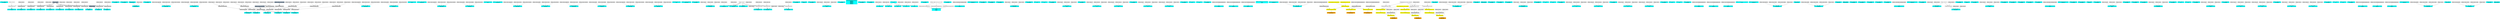 digraph G {
node0 [shape="box" color="cyan" style="filled" label="VFXValue`1 Boolean (True)
_vfx_enabled_a"]
node1 [shape="box" color="cyan" style="filled" label="VFXExpressionCombine Float2
Count_a"]
node2 [shape="box" label="VFXExpressionMax Float"]
node3 [shape="box" label="VFXValue`1 Float (3)"]
node4 [shape="box" color="lightslategray" style="filled" label="VFXValue`1 Float (0)"]
node5 [shape="box" color="cyan" style="filled" label="VFXExpressionCombine Float2
Delay_a"]
node6 [shape="box" color="lightgray" style="filled" label="VFXExpressionMax Float"]
node7 [shape="box" color="lightgray" style="filled" label="VFXValue`1 Float (0)"]
node8 [shape="box" color="cyan" style="filled" label="VFXValue`1 Boolean (True)
_vfx_enabled_a"]
node9 [shape="box" color="cyan" style="filled" label="VFXExpressionCombine Float2
Count_a"]
node10 [shape="box" color="lightgray" style="filled" label="VFXExpressionMax Float"]
node11 [shape="box" color="lightgray" style="filled" label="VFXValue`1 Float (3)"]
node12 [shape="box" color="cyan" style="filled" label="VFXExpressionCombine Float2
Delay_a"]
node13 [shape="box" color="lightgray" style="filled" label="VFXExpressionMax Float"]
node14 [shape="box" color="lightgray" style="filled" label="VFXValue`1 Float (0)"]
node15 [shape="box" color="cyan" style="filled" label="VFXValue`1 Boolean (True)
_vfx_enabled_a"]
node16 [shape="box" color="cyan" style="filled" label="VFXExpressionCombine Float2
Count_a"]
node17 [shape="box" color="lightgray" style="filled" label="VFXExpressionMax Float"]
node18 [shape="box" color="lightgray" style="filled" label="VFXValue`1 Float (3)"]
node19 [shape="box" color="cyan" style="filled" label="VFXExpressionCombine Float2
Delay_a"]
node20 [shape="box" color="lightgray" style="filled" label="VFXExpressionMax Float"]
node21 [shape="box" color="lightgray" style="filled" label="VFXValue`1 Float (0)"]
node22 [shape="box" color="cyan" style="filled" label="VFXValue`1 Float (0.05)
DelayBeforeLoop"]
node23 [shape="box" color="cyan" style="filled" label="VFXExpressionMul Float
DelayBeforeLoop"]
node24 [shape="box" color="lightgray" style="filled" label="VFXValue`1 Float (2)"]
node25 [shape="box" color="cyan" style="filled" label="VFXValue`1 Boolean (True)
_vfx_enabled_a"]
node26 [shape="box" color="cyan" style="filled" label="VFXExpressionCombine Float2
Count_a"]
node27 [shape="box" color="lightgray" style="filled" label="VFXExpressionMax Float"]
node28 [shape="box" color="lightgray" style="filled" label="VFXValue`1 Float (3)"]
node29 [shape="box" color="cyan" style="filled" label="VFXExpressionCombine Float2
Delay_a"]
node30 [shape="box" color="lightgray" style="filled" label="VFXExpressionMax Float"]
node31 [shape="box" color="lightgray" style="filled" label="VFXValue`1 Float (0)"]
node32 [shape="box" color="cyan" style="filled" label="VFXExpressionCombine Float3
bounds_center"]
node33 [shape="box" color="lightgray" style="filled" label="VFXValue`1 Float (-0.008661509)"]
node34 [shape="box" color="lightgray" style="filled" label="VFXValue`1 Float (1.401422)"]
node35 [shape="box" color="lightgray" style="filled" label="VFXValue`1 Float (-0.01848245)"]
node36 [shape="box" color="cyan" style="filled" label="VFXExpressionCombine Float3
bounds_size"]
node37 [shape="box" color="lightgray" style="filled" label="VFXValue`1 Float (3.004998)"]
node38 [shape="box" color="lightgray" style="filled" label="VFXValue`1 Float (3.960069)"]
node39 [shape="box" color="lightgray" style="filled" label="VFXValue`1 Float (3.060745)"]
node40 [shape="box" color="cyan" style="filled" label="VFXExpressionMin Float3
boundsPadding"]
node41 [shape="box" color="lightgray" style="filled" label="VFXExpressionMax Float3"]
node42 [shape="box" color="lightgray" style="filled" label="VFXExpressionCombine Float3"]
node43 [shape="box" color="lightgray" style="filled" label="VFXValue`1 Float (0.5)"]
node44 [shape="box" color="lightgray" style="filled" label="VFXValue`1 Float (0.5)"]
node45 [shape="box" color="lightgray" style="filled" label="VFXValue`1 Float (0.5)"]
node46 [shape="box" color="lightgray" style="filled" label="VFXExpressionCombine Float3"]
node47 [shape="box" color="lightslategray" style="filled" label="VFXValue`1 Float (-1.701412E+38)"]
node48 [shape="box" color="lightgray" style="filled" label="VFXExpressionCombine Float3"]
node49 [shape="box" color="lightslategray" style="filled" label="VFXValue`1 Float (1.701412E+38)"]
node50 [shape="box" color="cyan" style="filled" label="VFXExpressionCombine Float3
bounds_center"]
node51 [shape="box" color="lightgray" style="filled" label="VFXValue`1 Float (-0.008661509)"]
node52 [shape="box" color="lightgray" style="filled" label="VFXValue`1 Float (1.401422)"]
node53 [shape="box" color="lightgray" style="filled" label="VFXValue`1 Float (-0.01848245)"]
node54 [shape="box" color="cyan" style="filled" label="VFXExpressionCombine Float3
bounds_size"]
node55 [shape="box" color="lightgray" style="filled" label="VFXValue`1 Float (3.004998)"]
node56 [shape="box" color="lightgray" style="filled" label="VFXValue`1 Float (3.960069)"]
node57 [shape="box" color="lightgray" style="filled" label="VFXValue`1 Float (3.060745)"]
node58 [shape="box" color="cyan" style="filled" label="VFXExpressionMin Float3
boundsPadding"]
node59 [shape="box" color="lightgray" style="filled" label="VFXExpressionMax Float3"]
node60 [shape="box" color="lightgray" style="filled" label="VFXExpressionCombine Float3"]
node61 [shape="box" color="lightgray" style="filled" label="VFXValue`1 Float (0.5)"]
node62 [shape="box" color="lightgray" style="filled" label="VFXValue`1 Float (0.5)"]
node63 [shape="box" color="lightgray" style="filled" label="VFXValue`1 Float (0.5)"]
node64 [shape="box" color="cyan" style="filled" label="VFXMeshValue Mesh (45420)
mesh"]
node65 [shape="box" color="cyan" style="filled" label="VFXValue`1 Uint32 (4294967295)
subMeshMask"]
node66 [shape="box" color="cyan" style="filled" label="VFXExpressionCombine Float3
bounds_center"]
node67 [shape="box" color="lightgray" style="filled" label="VFXValue`1 Float (-0.008661509)"]
node68 [shape="box" color="lightgray" style="filled" label="VFXValue`1 Float (1.401422)"]
node69 [shape="box" color="lightgray" style="filled" label="VFXValue`1 Float (-0.01848245)"]
node70 [shape="box" color="cyan" style="filled" label="VFXExpressionCombine Float3
bounds_size"]
node71 [shape="box" color="lightgray" style="filled" label="VFXValue`1 Float (3.004998)"]
node72 [shape="box" color="lightgray" style="filled" label="VFXValue`1 Float (3.960069)"]
node73 [shape="box" color="lightgray" style="filled" label="VFXValue`1 Float (3.060745)"]
node74 [shape="box" color="cyan" style="filled" label="VFXExpressionMin Float3
boundsPadding"]
node75 [shape="box" color="lightgray" style="filled" label="VFXExpressionMax Float3"]
node76 [shape="box" color="lightgray" style="filled" label="VFXExpressionCombine Float3"]
node77 [shape="box" color="lightgray" style="filled" label="VFXValue`1 Float (0.5)"]
node78 [shape="box" color="lightgray" style="filled" label="VFXValue`1 Float (0.5)"]
node79 [shape="box" color="lightgray" style="filled" label="VFXValue`1 Float (0.5)"]
node80 [shape="box" color="cyan" style="filled" label="VFXMeshValue Mesh (52542)
mesh"]
node81 [shape="box" color="cyan" style="filled" label="VFXValue`1 Uint32 (4294967295)
subMeshMask"]
node82 [shape="box" color="cyan" style="filled" label="VFXExpressionCombine Float3
bounds_center"]
node83 [shape="box" color="lightgray" style="filled" label="VFXValue`1 Float (-0.008661509)"]
node84 [shape="box" color="lightgray" style="filled" label="VFXValue`1 Float (0.457019)"]
node85 [shape="box" color="lightgray" style="filled" label="VFXValue`1 Float (-0.01848245)"]
node86 [shape="box" color="cyan" style="filled" label="VFXExpressionCombine Float3
bounds_size"]
node87 [shape="box" color="lightgray" style="filled" label="VFXValue`1 Float (3.004998)"]
node88 [shape="box" color="lightgray" style="filled" label="VFXValue`1 Float (2.071264)"]
node89 [shape="box" color="lightgray" style="filled" label="VFXValue`1 Float (3.060745)"]
node90 [shape="box" color="cyan" style="filled" label="VFXExpressionMin Float3
boundsPadding"]
node91 [shape="box" color="lightgray" style="filled" label="VFXExpressionMax Float3"]
node92 [shape="box" color="lightgray" style="filled" label="VFXExpressionCombine Float3"]
node93 [shape="box" color="lightgray" style="filled" label="VFXValue`1 Float (0.5)"]
node94 [shape="box" color="lightgray" style="filled" label="VFXValue`1 Float (0.5)"]
node95 [shape="box" color="lightgray" style="filled" label="VFXValue`1 Float (0.5)"]
node96 [shape="box" color="cyan" style="filled" label="VFXExpressionCombine Float3
bounds_center"]
node97 [shape="box" color="lightgray" style="filled" label="VFXValue`1 Float (-0.008661509)"]
node98 [shape="box" color="lightgray" style="filled" label="VFXValue`1 Float (1.401422)"]
node99 [shape="box" color="lightgray" style="filled" label="VFXValue`1 Float (-0.01848245)"]
node100 [shape="box" color="cyan" style="filled" label="VFXExpressionCombine Float3
bounds_size"]
node101 [shape="box" color="lightgray" style="filled" label="VFXValue`1 Float (3.004998)"]
node102 [shape="box" color="lightgray" style="filled" label="VFXValue`1 Float (3.960069)"]
node103 [shape="box" color="lightgray" style="filled" label="VFXValue`1 Float (3.060745)"]
node104 [shape="box" color="cyan" style="filled" label="VFXExpressionMin Float3
boundsPadding"]
node105 [shape="box" color="lightgray" style="filled" label="VFXExpressionMax Float3"]
node106 [shape="box" color="lightgray" style="filled" label="VFXExpressionCombine Float3"]
node107 [shape="box" color="lightgray" style="filled" label="VFXValue`1 Float (0.5)"]
node108 [shape="box" color="lightgray" style="filled" label="VFXValue`1 Float (0.5)"]
node109 [shape="box" color="lightgray" style="filled" label="VFXValue`1 Float (0.5)"]
node110 [shape="box" color="cyan" style="filled" label="VFXExpressionCombine Float3
bounds_center"]
node111 [shape="box" color="lightgray" style="filled" label="VFXValue`1 Float (-0.008661509)"]
node112 [shape="box" color="lightgray" style="filled" label="VFXValue`1 Float (1.401422)"]
node113 [shape="box" color="lightgray" style="filled" label="VFXValue`1 Float (-0.01848245)"]
node114 [shape="box" color="cyan" style="filled" label="VFXExpressionCombine Float3
bounds_size"]
node115 [shape="box" color="lightgray" style="filled" label="VFXValue`1 Float (3.004998)"]
node116 [shape="box" color="lightgray" style="filled" label="VFXValue`1 Float (3.960069)"]
node117 [shape="box" color="lightgray" style="filled" label="VFXValue`1 Float (3.060745)"]
node118 [shape="box" color="cyan" style="filled" label="VFXExpressionMin Float3
boundsPadding"]
node119 [shape="box" color="lightgray" style="filled" label="VFXExpressionMax Float3"]
node120 [shape="box" color="lightgray" style="filled" label="VFXExpressionCombine Float3"]
node121 [shape="box" color="lightgray" style="filled" label="VFXValue`1 Float (0.5)"]
node122 [shape="box" color="lightgray" style="filled" label="VFXValue`1 Float (0.5)"]
node123 [shape="box" color="lightgray" style="filled" label="VFXValue`1 Float (0.5)"]
node124 [shape="box" color="cyan" style="filled" label="VFXMeshValue Mesh (45420)
mesh"]
node125 [shape="box" color="cyan" style="filled" label="VFXValue`1 Uint32 (4294967295)
subMeshMask"]
node126 [shape="box" color="cyan" style="filled" label="VFXValue`1 Boolean (True)
_vfx_enabled_a"]
node127 [shape="box" color="cyan" style="filled" label="VFXExpressionCombine Float3
Box_center_a"]
node128 [shape="box" color="lightgray" style="filled" label="VFXValue`1 Float (0)"]
node129 [shape="box" color="lightgray" style="filled" label="VFXValue`1 Float (0)"]
node130 [shape="box" color="lightgray" style="filled" label="VFXValue`1 Float (0)"]
node131 [shape="box" color="cyan" style="filled" label="VFXExpressionCombine Float3
Box_size_a"]
node132 [shape="box" label="VFXValue`1 Float (1)"]
node133 [shape="box" color="lightgray" style="filled" label="VFXValue`1 Float (0)"]
node134 [shape="box" color="cyan" style="filled" label="VFXValue`1 Boolean (True)
_vfx_enabled_b"]
node135 [shape="box" color="cyan" style="filled" label="VFXValue`1 Float (3)
Lifetime_b"]
node136 [shape="box" color="cyan" style="filled" label="VFXValue`1 Boolean (True)
_vfx_enabled_c"]
node137 [shape="box" color="cyan" style="filled" label="VFXExpressionCombine Float3
Angle_c"]
node138 [shape="box" color="lightgray" style="filled" label="VFXValue`1 Float (90)"]
node139 [shape="box" color="lightgray" style="filled" label="VFXValue`1 Float (0)"]
node140 [shape="box" color="lightgray" style="filled" label="VFXValue`1 Float (0)"]
node141 [shape="box" color="cyan" style="filled" label="VFXValue`1 Boolean (True)
_vfx_enabled_a"]
node142 [shape="box" color="cyan" style="filled" label="VFXBuiltInExpression Float (DeltaTime)
deltaTime_a
deltaTime_a
deltaTime_a
deltaTime_a
deltaTime_a
deltaTime_a"]
node143 [shape="box" color="cyan" style="filled" label="VFXValue`1 Boolean (True)
_vfx_enabled_b"]
node144 [shape="box" color="cyan" style="filled" label="VFXValue`1 Boolean (True)
_vfx_enabled_a"]
node145 [shape="box" color="cyan" style="filled" label="VFXValue`1 Float (2.5)
A_a"]
node146 [shape="box" color="cyan" style="filled" label="VFXExpressionMul Float
B_a"]
node147 [shape="box" color="lightgray" style="filled" label="VFXValue`1 Float (1.5)"]
node148 [shape="box" color="cyan" style="filled" label="VFXValue`1 Boolean (True)
_vfx_enabled_b"]
node149 [shape="box" color="cyan" style="filled" label="VFXExpressionCombine Float3
Color_b
Color_b
Color_b"]
node150 [shape="box" label="VFXExpressionExtractComponent Float"]
node151 [shape="box" label="VFXValue`1 Float4 ((1.49, 2.15, 2.73, 1.00))"]
node152 [shape="box" label="VFXExpressionExtractComponent Float"]
node153 [shape="box" label="VFXExpressionExtractComponent Float"]
node154 [shape="box" color="cyan" style="filled" label="VFXValue`1 Boolean (True)
_vfx_enabled_c"]
node155 [shape="box" color="cyan" style="filled" label="VFXExpressionBakeGradient Float3
Color_c"]
node156 [shape="box" color="lightgray" style="filled" label="VFXValue`1 ColorGradient (UnityEngine.Gradient)"]
node157 [shape="box" color="cyan" style="filled" label="VFXTexture2DValue Texture2D (1024)
mainTexture"]
node158 [shape="box" color="cyan" style="filled" label="VFXValue`1 Boolean (True)
_vfx_enabled_a"]
node159 [shape="box" color="cyan" style="filled" label="VFXValue`1 Boolean (True)
_vfx_enabled_b"]
node160 [shape="box" color="cyan" style="filled" label="VFXValue`1 Boolean (True)
_vfx_enabled_a"]
node161 [shape="box" color="cyan" style="filled" label="VFXExpressionCombine Float3
Box_center_a"]
node162 [shape="box" color="lightgray" style="filled" label="VFXValue`1 Float (0)"]
node163 [shape="box" color="lightgray" style="filled" label="VFXValue`1 Float (0)"]
node164 [shape="box" color="lightgray" style="filled" label="VFXValue`1 Float (0)"]
node165 [shape="box" color="cyan" style="filled" label="VFXExpressionCombine Float3
Box_size_a"]
node166 [shape="box" color="lightgray" style="filled" label="VFXValue`1 Float (0)"]
node167 [shape="box" color="cyan" style="filled" label="VFXValue`1 Boolean (True)
_vfx_enabled_b"]
node168 [shape="box" color="cyan" style="filled" label="VFXValue`1 Float (1.6)
A_b"]
node169 [shape="box" color="cyan" style="filled" label="VFXValue`1 Float (1.8)
B_b"]
node170 [shape="box" color="cyan" style="filled" label="VFXValue`1 Boolean (True)
_vfx_enabled_c"]
node171 [shape="box" color="cyan" style="filled" label="VFXExpressionCombine Float3
Pivot_c"]
node172 [shape="box" color="lightgray" style="filled" label="VFXValue`1 Float (0)"]
node173 [shape="box" color="lightgray" style="filled" label="VFXValue`1 Float (0)"]
node174 [shape="box" color="lightgray" style="filled" label="VFXValue`1 Float (-1)"]
node175 [shape="box" color="cyan" style="filled" label="VFXValue`1 Boolean (True)
_vfx_enabled_d"]
node176 [shape="box" color="cyan" style="filled" label="VFXExpressionCombine Float3
A_d"]
node177 [shape="box" color="lightgray" style="filled" label="VFXValue`1 Float (-70)"]
node178 [shape="box" color="lightgray" style="filled" label="VFXValue`1 Float (20)"]
node179 [shape="box" color="lightgray" style="filled" label="VFXValue`1 Float (0)"]
node180 [shape="box" color="cyan" style="filled" label="VFXExpressionCombine Float3
B_d"]
node181 [shape="box" color="lightgray" style="filled" label="VFXValue`1 Float (-90)"]
node182 [shape="box" color="lightgray" style="filled" label="VFXValue`1 Float (-20)"]
node183 [shape="box" color="lightgray" style="filled" label="VFXValue`1 Float (0)"]
node184 [shape="box" color="cyan" style="filled" label="VFXValue`1 Boolean (True)
_vfx_enabled_a"]
node185 [shape="box" color="cyan" style="filled" label="VFXExpressionCombine Float3
A_a"]
node186 [shape="box" color="lightgray" style="filled" label="VFXValue`1 Float (1)"]
node187 [shape="box" color="lightgray" style="filled" label="VFXValue`1 Float (1)"]
node188 [shape="box" color="lightgray" style="filled" label="VFXValue`1 Float (1)"]
node189 [shape="box" color="cyan" style="filled" label="VFXExpressionCombine Float3
B_a"]
node190 [shape="box" color="lightgray" style="filled" label="VFXValue`1 Float (0.8)"]
node191 [shape="box" color="lightgray" style="filled" label="VFXValue`1 Float (0.8)"]
node192 [shape="box" color="lightgray" style="filled" label="VFXValue`1 Float (1)"]
node193 [shape="box" color="cyan" style="filled" label="VFXValue`1 Boolean (True)
_vfx_enabled_b"]
node194 [shape="box" color="cyan" style="filled" label="VFXValue`1 Float (0.1)
A_b"]
node195 [shape="box" color="cyan" style="filled" label="VFXValue`1 Float (0.3)
B_b"]
node196 [shape="box" color="cyan" style="filled" label="VFXValue`1 Boolean (True)
_vfx_enabled_c"]
node197 [shape="box" color="cyan" style="filled" label="VFXExpressionBakeCurve Float4
Scale_x_c"]
node198 [shape="box" color="lightgray" style="filled" label="VFXValue`1 Curve (UnityEngine.AnimationCurve)"]
node199 [shape="box" color="cyan" style="filled" label="VFXExpressionBakeCurve Float4
Scale_y_c"]
node200 [shape="box" color="lightgray" style="filled" label="VFXValue`1 Curve (UnityEngine.AnimationCurve)"]
node201 [shape="box" color="cyan" style="filled" label="VFXExpressionBakeCurve Float4
Scale_z_c"]
node202 [shape="box" color="lightgray" style="filled" label="VFXValue`1 Curve (UnityEngine.AnimationCurve)"]
node203 [shape="box" color="cyan" style="filled" label="VFXValue`1 Float4 ((0.51, 1.33, 2.04, 0.00))
_Color
_Color"]
node204 [shape="box" color="cyan" style="filled" label="VFXTexture2DValue Texture2D (0)
_maintexture"]
node205 [shape="box" color="cyan" style="filled" label="VFXExpressionCombine Float4
_DissolveColor"]
node206 [shape="box" color="lightgray" style="filled" label="VFXValue`1 Float (0.6504503)"]
node207 [shape="box" color="lightgray" style="filled" label="VFXValue`1 Float (1.260901)"]
node208 [shape="box" color="lightgray" style="filled" label="VFXValue`1 Float (2.242932)"]
node209 [shape="box" color="lightgray" style="filled" label="VFXValue`1 Float (1)"]
node210 [shape="box" color="orange" style="filled" label="VFXExpressionSaturate Float
_DissolveAmount"]
node211 [shape="box" color="yellow" style="filled" label="VFXExpressionSampleCurve Float"]
node212 [shape="box" color="lightgray" style="filled" label="VFXExpressionBakeCurve Float4"]
node213 [shape="box" color="lightgray" style="filled" label="VFXValue`1 Curve (UnityEngine.AnimationCurve)"]
node214 [shape="box" color="yellow" style="filled" label="VFXExpressionDivide Float"]
node215 [shape="box" color="yellow" style="filled" label="VFXAttributeExpression Float (age)"]
node216 [shape="box" color="yellow" style="filled" label="VFXAttributeExpression Float (lifetime)"]
node217 [shape="box" color="orange" style="filled" label="VFXExpressionAdd Float
_DissolveScale"]
node218 [shape="box" color="lightgray" style="filled" label="VFXValue`1 Float (8)"]
node219 [shape="box" color="yellow" style="filled" label="VFXExpressionMul Float"]
node220 [shape="box" color="yellow" style="filled" label="VFXExpressionFixedRandom Float"]
node221 [shape="box" color="yellow" style="filled" label="VFXExpressionBitwiseXor Uint32"]
node222 [shape="box" color="yellow" style="filled" label="VFXAttributeExpression Uint32 (particleId)"]
node223 [shape="box" label="VFXExpressionBitwiseXor Uint32"]
node224 [shape="box" color="lightgray" style="filled" label="VFXValue`1 Uint32 (0)"]
node225 [shape="box" label="VFXBuiltInExpression Uint32 (SystemSeed)"]
node226 [shape="box" color="lightgray" style="filled" label="VFXExpressionSubtract Float"]
node227 [shape="box" color="lightgray" style="filled" label="VFXValue`1 Float (12)"]
node228 [shape="box" color="cyan" style="filled" label="VFXValue`1 Float (0.5)
_DissolveWidth"]
node229 [shape="box" color="cyan" style="filled" label="VFXExpressionMin Float
_AlphaClip"]
node230 [shape="box" color="lightgray" style="filled" label="VFXExpressionMax Float"]
node231 [shape="box" color="lightgray" style="filled" label="VFXValue`1 Float (0.1)"]
node232 [shape="box" color="lightslategray" style="filled" label="VFXValue`1 Float (1)"]
node233 [shape="box" color="cyan" style="filled" label="VFXExpressionCombine Float4
_FresnelColor"]
node234 [shape="box" color="lightgray" style="filled" label="VFXValue`1 Float (0.5584158)"]
node235 [shape="box" color="lightgray" style="filled" label="VFXValue`1 Float (1.306207)"]
node236 [shape="box" color="lightgray" style="filled" label="VFXValue`1 Float (2.427894)"]
node237 [shape="box" color="lightgray" style="filled" label="VFXValue`1 Float (1)"]
node238 [shape="box" color="cyan" style="filled" label="VFXValue`1 Float (-0.6)
_FresnelPower"]
node239 [shape="box" color="cyan" style="filled" label="VFXValue`1 Float (2)
_FresnelMaskPower"]
node240 [shape="box" color="cyan" style="filled" label="VFXValue`1 Boolean (True)
_vfx_enabled_a"]
node241 [shape="box" color="cyan" style="filled" label="VFXValue`1 Boolean (True)
_vfx_enabled_b"]
node242 [shape="box" color="cyan" style="filled" label="VFXValue`1 Boolean (True)
_vfx_enabled_a"]
node243 [shape="box" color="cyan" style="filled" label="VFXExpressionCombine Float3
Box_center_a"]
node244 [shape="box" color="lightgray" style="filled" label="VFXValue`1 Float (0)"]
node245 [shape="box" color="lightgray" style="filled" label="VFXValue`1 Float (0)"]
node246 [shape="box" color="lightgray" style="filled" label="VFXValue`1 Float (0)"]
node247 [shape="box" color="cyan" style="filled" label="VFXExpressionCombine Float3
Box_size_a"]
node248 [shape="box" label="VFXExpressionMul Float"]
node249 [shape="box" color="lightgray" style="filled" label="VFXValue`1 Float (1.2)"]
node250 [shape="box" color="lightgray" style="filled" label="VFXValue`1 Float (0)"]
node251 [shape="box" color="cyan" style="filled" label="VFXValue`1 Boolean (True)
_vfx_enabled_b"]
node252 [shape="box" color="cyan" style="filled" label="VFXValue`1 Float (2.3)
A_b"]
node253 [shape="box" color="cyan" style="filled" label="VFXValue`1 Float (2.5)
B_b"]
node254 [shape="box" color="cyan" style="filled" label="VFXValue`1 Boolean (True)
_vfx_enabled_c"]
node255 [shape="box" color="cyan" style="filled" label="VFXExpressionCombine Float3
A_c"]
node256 [shape="box" color="lightgray" style="filled" label="VFXValue`1 Float (-90)"]
node257 [shape="box" color="lightgray" style="filled" label="VFXValue`1 Float (360)"]
node258 [shape="box" color="lightgray" style="filled" label="VFXValue`1 Float (0)"]
node259 [shape="box" color="cyan" style="filled" label="VFXExpressionCombine Float3
B_c"]
node260 [shape="box" color="lightgray" style="filled" label="VFXValue`1 Float (-90)"]
node261 [shape="box" color="lightgray" style="filled" label="VFXValue`1 Float (-360)"]
node262 [shape="box" color="lightgray" style="filled" label="VFXValue`1 Float (0)"]
node263 [shape="box" color="cyan" style="filled" label="VFXValue`1 Boolean (True)
_vfx_enabled_a"]
node264 [shape="box" color="cyan" style="filled" label="VFXExpressionCombine Float3
A_a"]
node265 [shape="box" color="lightgray" style="filled" label="VFXValue`1 Float (1)"]
node266 [shape="box" color="lightgray" style="filled" label="VFXValue`1 Float (1)"]
node267 [shape="box" color="lightgray" style="filled" label="VFXValue`1 Float (1)"]
node268 [shape="box" color="cyan" style="filled" label="VFXExpressionCombine Float3
B_a"]
node269 [shape="box" color="lightgray" style="filled" label="VFXValue`1 Float (0.8)"]
node270 [shape="box" color="lightgray" style="filled" label="VFXValue`1 Float (0.8)"]
node271 [shape="box" color="lightgray" style="filled" label="VFXValue`1 Float (1)"]
node272 [shape="box" color="cyan" style="filled" label="VFXValue`1 Boolean (True)
_vfx_enabled_b"]
node273 [shape="box" color="cyan" style="filled" label="VFXValue`1 Float (0.1)
A_b"]
node274 [shape="box" color="cyan" style="filled" label="VFXValue`1 Float (0.3)
B_b"]
node275 [shape="box" color="cyan" style="filled" label="VFXValue`1 Boolean (True)
_vfx_enabled_c"]
node276 [shape="box" color="cyan" style="filled" label="VFXExpressionBakeCurve Float4
Scale_x_c"]
node277 [shape="box" color="lightgray" style="filled" label="VFXValue`1 Curve (UnityEngine.AnimationCurve)"]
node278 [shape="box" color="cyan" style="filled" label="VFXExpressionBakeCurve Float4
Scale_y_c"]
node279 [shape="box" color="lightgray" style="filled" label="VFXValue`1 Curve (UnityEngine.AnimationCurve)"]
node280 [shape="box" color="cyan" style="filled" label="VFXExpressionBakeCurve Float4
Scale_z_c"]
node281 [shape="box" color="lightgray" style="filled" label="VFXValue`1 Curve (UnityEngine.AnimationCurve)"]
node282 [shape="box" color="cyan" style="filled" label="VFXValue`1 Float4 ((0.87, 1.21, 1.33, 1.00))
_Color"]
node283 [shape="box" color="cyan" style="filled" label="VFXTexture2DValue Texture2D (0)
_maintexture"]
node284 [shape="box" color="cyan" style="filled" label="VFXExpressionCombine Float4
_DissolveColor"]
node285 [shape="box" color="lightgray" style="filled" label="VFXValue`1 Float (0.9821929)"]
node286 [shape="box" color="lightgray" style="filled" label="VFXValue`1 Float (1.526613)"]
node287 [shape="box" color="lightgray" style="filled" label="VFXValue`1 Float (2.395592)"]
node288 [shape="box" color="lightgray" style="filled" label="VFXValue`1 Float (1)"]
node289 [shape="box" color="orange" style="filled" label="VFXExpressionSaturate Float
_DissolveAmount"]
node290 [shape="box" color="yellow" style="filled" label="VFXExpressionSampleCurve Float"]
node291 [shape="box" color="lightgray" style="filled" label="VFXExpressionBakeCurve Float4"]
node292 [shape="box" color="lightgray" style="filled" label="VFXValue`1 Curve (UnityEngine.AnimationCurve)"]
node293 [shape="box" color="orange" style="filled" label="VFXExpressionAdd Float
_DissolveScale"]
node294 [shape="box" color="lightgray" style="filled" label="VFXValue`1 Float (8)"]
node295 [shape="box" color="yellow" style="filled" label="VFXExpressionMul Float"]
node296 [shape="box" color="yellow" style="filled" label="VFXExpressionFixedRandom Float"]
node297 [shape="box" color="yellow" style="filled" label="VFXExpressionBitwiseXor Uint32"]
node298 [shape="box" label="VFXExpressionBitwiseXor Uint32"]
node299 [shape="box" color="lightgray" style="filled" label="VFXValue`1 Uint32 (0)"]
node300 [shape="box" color="lightgray" style="filled" label="VFXExpressionSubtract Float"]
node301 [shape="box" color="lightgray" style="filled" label="VFXValue`1 Float (12)"]
node302 [shape="box" color="cyan" style="filled" label="VFXValue`1 Float (0.5)
_DissolveWidth"]
node303 [shape="box" color="cyan" style="filled" label="VFXExpressionMin Float
_AlphaClip"]
node304 [shape="box" color="lightgray" style="filled" label="VFXExpressionMax Float"]
node305 [shape="box" color="lightgray" style="filled" label="VFXValue`1 Float (0.1)"]
node306 [shape="box" color="cyan" style="filled" label="VFXExpressionCombine Float4
_FresnelColor"]
node307 [shape="box" color="lightgray" style="filled" label="VFXValue`1 Float (1.355566)"]
node308 [shape="box" color="lightgray" style="filled" label="VFXValue`1 Float (2.028476)"]
node309 [shape="box" color="lightgray" style="filled" label="VFXValue`1 Float (2.657972)"]
node310 [shape="box" color="lightgray" style="filled" label="VFXValue`1 Float (1)"]
node311 [shape="box" color="cyan" style="filled" label="VFXValue`1 Float (-0.6)
_FresnelPower"]
node312 [shape="box" color="cyan" style="filled" label="VFXValue`1 Float (0)
_FresnelMaskPower"]
node313 [shape="box" color="cyan" style="filled" label="VFXValue`1 Boolean (True)
_vfx_enabled_a"]
node314 [shape="box" color="cyan" style="filled" label="VFXValue`1 Boolean (True)
_vfx_enabled_b"]
node315 [shape="box" color="cyan" style="filled" label="VFXValue`1 Boolean (True)
_vfx_enabled_a"]
node316 [shape="box" color="cyan" style="filled" label="VFXExpressionMul Float
A_a"]
node317 [shape="box" color="lightgray" style="filled" label="VFXValue`1 Float (1.33)"]
node318 [shape="box" color="cyan" style="filled" label="VFXExpressionMul Float
B_a"]
node319 [shape="box" color="lightgray" style="filled" label="VFXValue`1 Float (2)"]
node320 [shape="box" color="cyan" style="filled" label="VFXValue`1 Boolean (True)
_vfx_enabled_b"]
node321 [shape="box" color="cyan" style="filled" label="VFXValue`1 Boolean (True)
_vfx_enabled_c"]
node322 [shape="box" color="cyan" style="filled" label="VFXExpressionBakeGradient Float3
Color_c"]
node323 [shape="box" color="lightgray" style="filled" label="VFXValue`1 ColorGradient (UnityEngine.Gradient)"]
node324 [shape="box" color="cyan" style="filled" label="VFXTexture2DValue Texture2D (1024)
mainTexture"]
node325 [shape="box" color="cyan" style="filled" label="VFXValue`1 Boolean (True)
_vfx_enabled_a"]
node326 [shape="box" color="cyan" style="filled" label="VFXExpressionCombine Float3
Box_center_a"]
node327 [shape="box" color="lightgray" style="filled" label="VFXValue`1 Float (0)"]
node328 [shape="box" color="lightgray" style="filled" label="VFXValue`1 Float (0)"]
node329 [shape="box" label="VFXValue`1 Float (1.5)"]
node330 [shape="box" color="cyan" style="filled" label="VFXExpressionCombine Float3
Box_size_a"]
node331 [shape="box" label="VFXExpressionMul Float"]
node332 [shape="box" color="lightgray" style="filled" label="VFXValue`1 Float (1.66)"]
node333 [shape="box" color="lightgray" style="filled" label="VFXValue`1 Float (0)"]
node334 [shape="box" color="cyan" style="filled" label="VFXValue`1 Boolean (True)
_vfx_enabled_b"]
node335 [shape="box" color="cyan" style="filled" label="VFXValue`1 Float (3)
Lifetime_b"]
node336 [shape="box" color="cyan" style="filled" label="VFXValue`1 Boolean (True)
_vfx_enabled_c"]
node337 [shape="box" color="cyan" style="filled" label="VFXExpressionCombine Float3
Angle_c"]
node338 [shape="box" color="lightgray" style="filled" label="VFXValue`1 Float (90)"]
node339 [shape="box" color="lightgray" style="filled" label="VFXValue`1 Float (0)"]
node340 [shape="box" color="lightgray" style="filled" label="VFXValue`1 Float (0)"]
node341 [shape="box" color="cyan" style="filled" label="VFXValue`1 Boolean (True)
_vfx_enabled_a"]
node342 [shape="box" color="cyan" style="filled" label="VFXValue`1 Boolean (True)
_vfx_enabled_b"]
node343 [shape="box" color="cyan" style="filled" label="VFXValue`1 Boolean (True)
_vfx_enabled_a"]
node344 [shape="box" color="cyan" style="filled" label="VFXExpressionMul Float
A_a"]
node345 [shape="box" color="lightgray" style="filled" label="VFXValue`1 Float (1.4)"]
node346 [shape="box" color="cyan" style="filled" label="VFXExpressionMul Float
B_a"]
node347 [shape="box" color="lightgray" style="filled" label="VFXValue`1 Float (2.2)"]
node348 [shape="box" color="cyan" style="filled" label="VFXValue`1 Boolean (True)
_vfx_enabled_b"]
node349 [shape="box" color="cyan" style="filled" label="VFXValue`1 Boolean (True)
_vfx_enabled_c"]
node350 [shape="box" color="cyan" style="filled" label="VFXExpressionBakeGradient Float3
Color_c"]
node351 [shape="box" color="lightgray" style="filled" label="VFXValue`1 ColorGradient (UnityEngine.Gradient)"]
node352 [shape="box" color="cyan" style="filled" label="VFXTexture2DValue Texture2D (1024)
mainTexture"]
node353 [shape="box" color="cyan" style="filled" label="VFXValue`1 Boolean (True)
_vfx_enabled_a"]
node354 [shape="box" color="cyan" style="filled" label="VFXExpressionCombine Float3
Box_center_a"]
node355 [shape="box" color="lightgray" style="filled" label="VFXValue`1 Float (0)"]
node356 [shape="box" color="lightgray" style="filled" label="VFXValue`1 Float (0)"]
node357 [shape="box" label="VFXExpressionMul Float"]
node358 [shape="box" color="lightgray" style="filled" label="VFXValue`1 Float (2.4)"]
node359 [shape="box" color="cyan" style="filled" label="VFXExpressionCombine Float3
Box_size_a"]
node360 [shape="box" label="VFXExpressionMul Float"]
node361 [shape="box" color="lightgray" style="filled" label="VFXValue`1 Float (2.3)"]
node362 [shape="box" color="lightgray" style="filled" label="VFXValue`1 Float (0)"]
node363 [shape="box" color="cyan" style="filled" label="VFXValue`1 Boolean (True)
_vfx_enabled_b"]
node364 [shape="box" color="cyan" style="filled" label="VFXValue`1 Float (3)
Lifetime_b"]
node365 [shape="box" color="cyan" style="filled" label="VFXValue`1 Boolean (True)
_vfx_enabled_c"]
node366 [shape="box" color="cyan" style="filled" label="VFXExpressionCombine Float3
Angle_c"]
node367 [shape="box" color="lightgray" style="filled" label="VFXValue`1 Float (90)"]
node368 [shape="box" color="lightgray" style="filled" label="VFXValue`1 Float (0)"]
node369 [shape="box" color="lightgray" style="filled" label="VFXValue`1 Float (0)"]
node370 [shape="box" color="cyan" style="filled" label="VFXValue`1 Boolean (True)
_vfx_enabled_a"]
node371 [shape="box" color="cyan" style="filled" label="VFXValue`1 Boolean (True)
_vfx_enabled_b"]
node372 [shape="box" color="cyan" style="filled" label="VFXValue`1 Boolean (True)
_vfx_enabled_a"]
node373 [shape="box" color="cyan" style="filled" label="VFXExpressionCombine Float3
Box_center_a"]
node374 [shape="box" color="lightgray" style="filled" label="VFXValue`1 Float (0)"]
node375 [shape="box" color="lightgray" style="filled" label="VFXValue`1 Float (0)"]
node376 [shape="box" color="lightgray" style="filled" label="VFXValue`1 Float (0)"]
node377 [shape="box" color="cyan" style="filled" label="VFXExpressionCombine Float3
Box_size_a"]
node378 [shape="box" color="lightgray" style="filled" label="VFXValue`1 Float (0)"]
node379 [shape="box" color="cyan" style="filled" label="VFXValue`1 Boolean (True)
_vfx_enabled_b"]
node380 [shape="box" color="cyan" style="filled" label="VFXValue`1 Float (1.6)
A_b"]
node381 [shape="box" color="cyan" style="filled" label="VFXValue`1 Float (1.8)
B_b"]
node382 [shape="box" color="cyan" style="filled" label="VFXValue`1 Boolean (True)
_vfx_enabled_c"]
node383 [shape="box" color="cyan" style="filled" label="VFXExpressionCombine Float3
Pivot_c"]
node384 [shape="box" color="lightgray" style="filled" label="VFXValue`1 Float (0)"]
node385 [shape="box" color="lightgray" style="filled" label="VFXValue`1 Float (0)"]
node386 [shape="box" color="lightgray" style="filled" label="VFXValue`1 Float (-1)"]
node387 [shape="box" color="cyan" style="filled" label="VFXValue`1 Boolean (True)
_vfx_enabled_d"]
node388 [shape="box" color="cyan" style="filled" label="VFXExpressionCombine Float3
A_d"]
node389 [shape="box" color="lightgray" style="filled" label="VFXValue`1 Float (-70)"]
node390 [shape="box" color="lightgray" style="filled" label="VFXValue`1 Float (20)"]
node391 [shape="box" color="lightgray" style="filled" label="VFXValue`1 Float (0)"]
node392 [shape="box" color="cyan" style="filled" label="VFXExpressionCombine Float3
B_d"]
node393 [shape="box" color="lightgray" style="filled" label="VFXValue`1 Float (-90)"]
node394 [shape="box" color="lightgray" style="filled" label="VFXValue`1 Float (-20)"]
node395 [shape="box" color="lightgray" style="filled" label="VFXValue`1 Float (0)"]
node396 [shape="box" color="cyan" style="filled" label="VFXValue`1 Boolean (True)
_vfx_enabled_a"]
node397 [shape="box" color="cyan" style="filled" label="VFXExpressionCombine Float3
A_a"]
node398 [shape="box" color="lightgray" style="filled" label="VFXValue`1 Float (1)"]
node399 [shape="box" color="lightgray" style="filled" label="VFXValue`1 Float (1)"]
node400 [shape="box" color="lightgray" style="filled" label="VFXValue`1 Float (1)"]
node401 [shape="box" color="cyan" style="filled" label="VFXExpressionCombine Float3
B_a"]
node402 [shape="box" color="lightgray" style="filled" label="VFXValue`1 Float (0.8)"]
node403 [shape="box" color="lightgray" style="filled" label="VFXValue`1 Float (0.8)"]
node404 [shape="box" color="lightgray" style="filled" label="VFXValue`1 Float (1)"]
node405 [shape="box" color="cyan" style="filled" label="VFXValue`1 Boolean (True)
_vfx_enabled_b"]
node406 [shape="box" color="cyan" style="filled" label="VFXValue`1 Float (0.1)
A_b"]
node407 [shape="box" color="cyan" style="filled" label="VFXValue`1 Float (0.3)
B_b"]
node408 [shape="box" color="cyan" style="filled" label="VFXValue`1 Boolean (True)
_vfx_enabled_c"]
node409 [shape="box" color="cyan" style="filled" label="VFXExpressionBakeCurve Float4
Scale_x_c"]
node410 [shape="box" color="lightgray" style="filled" label="VFXValue`1 Curve (UnityEngine.AnimationCurve)"]
node411 [shape="box" color="cyan" style="filled" label="VFXExpressionBakeCurve Float4
Scale_y_c"]
node412 [shape="box" color="lightgray" style="filled" label="VFXValue`1 Curve (UnityEngine.AnimationCurve)"]
node413 [shape="box" color="cyan" style="filled" label="VFXExpressionBakeCurve Float4
Scale_z_c"]
node414 [shape="box" color="lightgray" style="filled" label="VFXValue`1 Curve (UnityEngine.AnimationCurve)"]
node415 [shape="box" color="cyan" style="filled" label="VFXTexture2DValue Texture2D (0)
_maintexture"]
node416 [shape="box" color="cyan" style="filled" label="VFXExpressionCombine Float4
_DissolveColor"]
node417 [shape="box" color="lightgray" style="filled" label="VFXValue`1 Float (0.6504503)"]
node418 [shape="box" color="lightgray" style="filled" label="VFXValue`1 Float (1.260901)"]
node419 [shape="box" color="lightgray" style="filled" label="VFXValue`1 Float (2.242932)"]
node420 [shape="box" color="lightgray" style="filled" label="VFXValue`1 Float (1)"]
node421 [shape="box" color="orange" style="filled" label="VFXExpressionSaturate Float
_DissolveAmount"]
node422 [shape="box" color="yellow" style="filled" label="VFXExpressionSampleCurve Float"]
node423 [shape="box" color="lightgray" style="filled" label="VFXExpressionBakeCurve Float4"]
node424 [shape="box" color="lightgray" style="filled" label="VFXValue`1 Curve (UnityEngine.AnimationCurve)"]
node425 [shape="box" color="orange" style="filled" label="VFXExpressionAdd Float
_DissolveScale"]
node426 [shape="box" color="lightgray" style="filled" label="VFXValue`1 Float (8)"]
node427 [shape="box" color="yellow" style="filled" label="VFXExpressionMul Float"]
node428 [shape="box" color="yellow" style="filled" label="VFXExpressionFixedRandom Float"]
node429 [shape="box" color="yellow" style="filled" label="VFXExpressionBitwiseXor Uint32"]
node430 [shape="box" label="VFXExpressionBitwiseXor Uint32"]
node431 [shape="box" color="lightgray" style="filled" label="VFXValue`1 Uint32 (0)"]
node432 [shape="box" color="lightgray" style="filled" label="VFXExpressionSubtract Float"]
node433 [shape="box" color="lightgray" style="filled" label="VFXValue`1 Float (12)"]
node434 [shape="box" color="cyan" style="filled" label="VFXValue`1 Float (0.5)
_DissolveWidth"]
node435 [shape="box" color="cyan" style="filled" label="VFXExpressionMin Float
_AlphaClip"]
node436 [shape="box" color="lightgray" style="filled" label="VFXExpressionMax Float"]
node437 [shape="box" color="lightgray" style="filled" label="VFXValue`1 Float (0.1)"]
node438 [shape="box" color="cyan" style="filled" label="VFXExpressionCombine Float4
_FresnelColor"]
node439 [shape="box" color="lightgray" style="filled" label="VFXValue`1 Float (0.5584158)"]
node440 [shape="box" color="lightgray" style="filled" label="VFXValue`1 Float (1.306207)"]
node441 [shape="box" color="lightgray" style="filled" label="VFXValue`1 Float (2.427894)"]
node442 [shape="box" color="lightgray" style="filled" label="VFXValue`1 Float (1)"]
node443 [shape="box" color="cyan" style="filled" label="VFXValue`1 Float (-0.6)
_FresnelPower"]
node444 [shape="box" color="cyan" style="filled" label="VFXValue`1 Float (2)
_FresnelMaskPower"]
node2 -> node1 [headlabel="0"]
node2 -> node1 [headlabel="1"]
node3 -> node2 [headlabel="0"]
node4 -> node2 [headlabel="1"]
node6 -> node5 [headlabel="0"]
node6 -> node5 [headlabel="1"]
node7 -> node6 [headlabel="0"]
node4 -> node6 [headlabel="1"]
node10 -> node9 [headlabel="0"]
node10 -> node9 [headlabel="1"]
node11 -> node10 [headlabel="0"]
node4 -> node10 [headlabel="1"]
node13 -> node12 [headlabel="0"]
node13 -> node12 [headlabel="1"]
node14 -> node13 [headlabel="0"]
node4 -> node13 [headlabel="1"]
node17 -> node16 [headlabel="0"]
node17 -> node16 [headlabel="1"]
node18 -> node17 [headlabel="0"]
node4 -> node17 [headlabel="1"]
node20 -> node19 [headlabel="0"]
node20 -> node19 [headlabel="1"]
node21 -> node20 [headlabel="0"]
node4 -> node20 [headlabel="1"]
node22 -> node23 [headlabel="0"]
node24 -> node23 [headlabel="1"]
node27 -> node26 [headlabel="0"]
node27 -> node26 [headlabel="1"]
node28 -> node27 [headlabel="0"]
node4 -> node27 [headlabel="1"]
node30 -> node29 [headlabel="0"]
node30 -> node29 [headlabel="1"]
node31 -> node30 [headlabel="0"]
node4 -> node30 [headlabel="1"]
node33 -> node32 [headlabel="0"]
node34 -> node32 [headlabel="1"]
node35 -> node32 [headlabel="2"]
node37 -> node36 [headlabel="0"]
node38 -> node36 [headlabel="1"]
node39 -> node36 [headlabel="2"]
node41 -> node40 [headlabel="0"]
node48 -> node40 [headlabel="1"]
node42 -> node41 [headlabel="0"]
node46 -> node41 [headlabel="1"]
node43 -> node42 [headlabel="0"]
node44 -> node42 [headlabel="1"]
node45 -> node42 [headlabel="2"]
node47 -> node46 [headlabel="0"]
node47 -> node46 [headlabel="1"]
node47 -> node46 [headlabel="2"]
node49 -> node48 [headlabel="0"]
node49 -> node48 [headlabel="1"]
node49 -> node48 [headlabel="2"]
node51 -> node50 [headlabel="0"]
node52 -> node50 [headlabel="1"]
node53 -> node50 [headlabel="2"]
node55 -> node54 [headlabel="0"]
node56 -> node54 [headlabel="1"]
node57 -> node54 [headlabel="2"]
node59 -> node58 [headlabel="0"]
node48 -> node58 [headlabel="1"]
node60 -> node59 [headlabel="0"]
node46 -> node59 [headlabel="1"]
node61 -> node60 [headlabel="0"]
node62 -> node60 [headlabel="1"]
node63 -> node60 [headlabel="2"]
node67 -> node66 [headlabel="0"]
node68 -> node66 [headlabel="1"]
node69 -> node66 [headlabel="2"]
node71 -> node70 [headlabel="0"]
node72 -> node70 [headlabel="1"]
node73 -> node70 [headlabel="2"]
node75 -> node74 [headlabel="0"]
node48 -> node74 [headlabel="1"]
node76 -> node75 [headlabel="0"]
node46 -> node75 [headlabel="1"]
node77 -> node76 [headlabel="0"]
node78 -> node76 [headlabel="1"]
node79 -> node76 [headlabel="2"]
node83 -> node82 [headlabel="0"]
node84 -> node82 [headlabel="1"]
node85 -> node82 [headlabel="2"]
node87 -> node86 [headlabel="0"]
node88 -> node86 [headlabel="1"]
node89 -> node86 [headlabel="2"]
node91 -> node90 [headlabel="0"]
node48 -> node90 [headlabel="1"]
node92 -> node91 [headlabel="0"]
node46 -> node91 [headlabel="1"]
node93 -> node92 [headlabel="0"]
node94 -> node92 [headlabel="1"]
node95 -> node92 [headlabel="2"]
node97 -> node96 [headlabel="0"]
node98 -> node96 [headlabel="1"]
node99 -> node96 [headlabel="2"]
node101 -> node100 [headlabel="0"]
node102 -> node100 [headlabel="1"]
node103 -> node100 [headlabel="2"]
node105 -> node104 [headlabel="0"]
node48 -> node104 [headlabel="1"]
node106 -> node105 [headlabel="0"]
node46 -> node105 [headlabel="1"]
node107 -> node106 [headlabel="0"]
node108 -> node106 [headlabel="1"]
node109 -> node106 [headlabel="2"]
node111 -> node110 [headlabel="0"]
node112 -> node110 [headlabel="1"]
node113 -> node110 [headlabel="2"]
node115 -> node114 [headlabel="0"]
node116 -> node114 [headlabel="1"]
node117 -> node114 [headlabel="2"]
node119 -> node118 [headlabel="0"]
node48 -> node118 [headlabel="1"]
node120 -> node119 [headlabel="0"]
node46 -> node119 [headlabel="1"]
node121 -> node120 [headlabel="0"]
node122 -> node120 [headlabel="1"]
node123 -> node120 [headlabel="2"]
node128 -> node127 [headlabel="0"]
node129 -> node127 [headlabel="1"]
node130 -> node127 [headlabel="2"]
node132 -> node131 [headlabel="0"]
node133 -> node131 [headlabel="1"]
node132 -> node131 [headlabel="2"]
node138 -> node137 [headlabel="0"]
node139 -> node137 [headlabel="1"]
node140 -> node137 [headlabel="2"]
node145 -> node146 [headlabel="0"]
node147 -> node146 [headlabel="1"]
node150 -> node149 [headlabel="0"]
node152 -> node149 [headlabel="1"]
node153 -> node149 [headlabel="2"]
node151 -> node150 
node151 -> node152 
node151 -> node153 
node156 -> node155 
node162 -> node161 [headlabel="0"]
node163 -> node161 [headlabel="1"]
node164 -> node161 [headlabel="2"]
node132 -> node165 [headlabel="0"]
node166 -> node165 [headlabel="1"]
node132 -> node165 [headlabel="2"]
node172 -> node171 [headlabel="0"]
node173 -> node171 [headlabel="1"]
node174 -> node171 [headlabel="2"]
node177 -> node176 [headlabel="0"]
node178 -> node176 [headlabel="1"]
node179 -> node176 [headlabel="2"]
node181 -> node180 [headlabel="0"]
node182 -> node180 [headlabel="1"]
node183 -> node180 [headlabel="2"]
node186 -> node185 [headlabel="0"]
node187 -> node185 [headlabel="1"]
node188 -> node185 [headlabel="2"]
node190 -> node189 [headlabel="0"]
node191 -> node189 [headlabel="1"]
node192 -> node189 [headlabel="2"]
node198 -> node197 
node200 -> node199 
node202 -> node201 
node206 -> node205 [headlabel="0"]
node207 -> node205 [headlabel="1"]
node208 -> node205 [headlabel="2"]
node209 -> node205 [headlabel="3"]
node211 -> node210 
node212 -> node211 [headlabel="0"]
node214 -> node211 [headlabel="1"]
node213 -> node212 
node215 -> node214 [headlabel="0"]
node216 -> node214 [headlabel="1"]
node218 -> node217 [headlabel="0"]
node219 -> node217 [headlabel="1"]
node220 -> node219 [headlabel="0"]
node226 -> node219 [headlabel="1"]
node221 -> node220 
node222 -> node221 [headlabel="0"]
node223 -> node221 [headlabel="1"]
node224 -> node223 [headlabel="0"]
node225 -> node223 [headlabel="1"]
node227 -> node226 [headlabel="0"]
node218 -> node226 [headlabel="1"]
node230 -> node229 [headlabel="0"]
node232 -> node229 [headlabel="1"]
node231 -> node230 [headlabel="0"]
node4 -> node230 [headlabel="1"]
node234 -> node233 [headlabel="0"]
node235 -> node233 [headlabel="1"]
node236 -> node233 [headlabel="2"]
node237 -> node233 [headlabel="3"]
node244 -> node243 [headlabel="0"]
node245 -> node243 [headlabel="1"]
node246 -> node243 [headlabel="2"]
node248 -> node247 [headlabel="0"]
node250 -> node247 [headlabel="1"]
node248 -> node247 [headlabel="2"]
node132 -> node248 [headlabel="0"]
node249 -> node248 [headlabel="1"]
node256 -> node255 [headlabel="0"]
node257 -> node255 [headlabel="1"]
node258 -> node255 [headlabel="2"]
node260 -> node259 [headlabel="0"]
node261 -> node259 [headlabel="1"]
node262 -> node259 [headlabel="2"]
node265 -> node264 [headlabel="0"]
node266 -> node264 [headlabel="1"]
node267 -> node264 [headlabel="2"]
node269 -> node268 [headlabel="0"]
node270 -> node268 [headlabel="1"]
node271 -> node268 [headlabel="2"]
node277 -> node276 
node279 -> node278 
node281 -> node280 
node285 -> node284 [headlabel="0"]
node286 -> node284 [headlabel="1"]
node287 -> node284 [headlabel="2"]
node288 -> node284 [headlabel="3"]
node290 -> node289 
node291 -> node290 [headlabel="0"]
node214 -> node290 [headlabel="1"]
node292 -> node291 
node294 -> node293 [headlabel="0"]
node295 -> node293 [headlabel="1"]
node296 -> node295 [headlabel="0"]
node300 -> node295 [headlabel="1"]
node297 -> node296 
node222 -> node297 [headlabel="0"]
node298 -> node297 [headlabel="1"]
node299 -> node298 [headlabel="0"]
node225 -> node298 [headlabel="1"]
node301 -> node300 [headlabel="0"]
node294 -> node300 [headlabel="1"]
node304 -> node303 [headlabel="0"]
node232 -> node303 [headlabel="1"]
node305 -> node304 [headlabel="0"]
node4 -> node304 [headlabel="1"]
node307 -> node306 [headlabel="0"]
node308 -> node306 [headlabel="1"]
node309 -> node306 [headlabel="2"]
node310 -> node306 [headlabel="3"]
node145 -> node316 [headlabel="0"]
node317 -> node316 [headlabel="1"]
node145 -> node318 [headlabel="0"]
node319 -> node318 [headlabel="1"]
node323 -> node322 
node327 -> node326 [headlabel="0"]
node328 -> node326 [headlabel="1"]
node329 -> node326 [headlabel="2"]
node331 -> node330 [headlabel="0"]
node333 -> node330 [headlabel="1"]
node331 -> node330 [headlabel="2"]
node132 -> node331 [headlabel="0"]
node332 -> node331 [headlabel="1"]
node338 -> node337 [headlabel="0"]
node339 -> node337 [headlabel="1"]
node340 -> node337 [headlabel="2"]
node145 -> node344 [headlabel="0"]
node345 -> node344 [headlabel="1"]
node145 -> node346 [headlabel="0"]
node347 -> node346 [headlabel="1"]
node351 -> node350 
node355 -> node354 [headlabel="0"]
node356 -> node354 [headlabel="1"]
node357 -> node354 [headlabel="2"]
node329 -> node357 [headlabel="0"]
node358 -> node357 [headlabel="1"]
node360 -> node359 [headlabel="0"]
node362 -> node359 [headlabel="1"]
node360 -> node359 [headlabel="2"]
node132 -> node360 [headlabel="0"]
node361 -> node360 [headlabel="1"]
node367 -> node366 [headlabel="0"]
node368 -> node366 [headlabel="1"]
node369 -> node366 [headlabel="2"]
node374 -> node373 [headlabel="0"]
node375 -> node373 [headlabel="1"]
node376 -> node373 [headlabel="2"]
node132 -> node377 [headlabel="0"]
node378 -> node377 [headlabel="1"]
node132 -> node377 [headlabel="2"]
node384 -> node383 [headlabel="0"]
node385 -> node383 [headlabel="1"]
node386 -> node383 [headlabel="2"]
node389 -> node388 [headlabel="0"]
node390 -> node388 [headlabel="1"]
node391 -> node388 [headlabel="2"]
node393 -> node392 [headlabel="0"]
node394 -> node392 [headlabel="1"]
node395 -> node392 [headlabel="2"]
node398 -> node397 [headlabel="0"]
node399 -> node397 [headlabel="1"]
node400 -> node397 [headlabel="2"]
node402 -> node401 [headlabel="0"]
node403 -> node401 [headlabel="1"]
node404 -> node401 [headlabel="2"]
node410 -> node409 
node412 -> node411 
node414 -> node413 
node417 -> node416 [headlabel="0"]
node418 -> node416 [headlabel="1"]
node419 -> node416 [headlabel="2"]
node420 -> node416 [headlabel="3"]
node422 -> node421 
node423 -> node422 [headlabel="0"]
node214 -> node422 [headlabel="1"]
node424 -> node423 
node426 -> node425 [headlabel="0"]
node427 -> node425 [headlabel="1"]
node428 -> node427 [headlabel="0"]
node432 -> node427 [headlabel="1"]
node429 -> node428 
node222 -> node429 [headlabel="0"]
node430 -> node429 [headlabel="1"]
node431 -> node430 [headlabel="0"]
node225 -> node430 [headlabel="1"]
node433 -> node432 [headlabel="0"]
node426 -> node432 [headlabel="1"]
node436 -> node435 [headlabel="0"]
node232 -> node435 [headlabel="1"]
node437 -> node436 [headlabel="0"]
node4 -> node436 [headlabel="1"]
node439 -> node438 [headlabel="0"]
node440 -> node438 [headlabel="1"]
node441 -> node438 [headlabel="2"]
node442 -> node438 [headlabel="3"]
}
